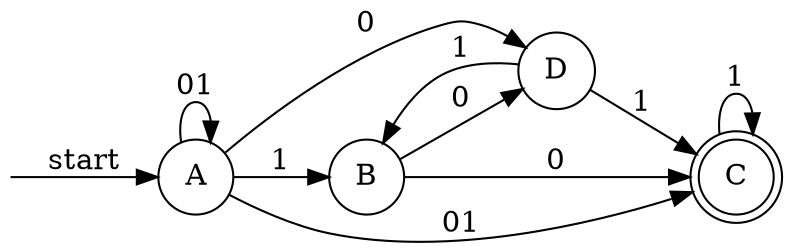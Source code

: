 #render with dot
digraph eingraph {
graph [overlap=false,start=0,rankdir=LR,order=out];
edge [len=2];
start [shape=plaintext, label="", width=0]; 
A [shape=circle];
B [shape=circle];
C [shape=doublecircle];
D [shape=circle];

start -> A [len=1, label=start];
A -> B [label=1, weight=9];
A -> A [label=01];
A -> C [label=01];
A -> D [label=0];

B -> C [label=0, weight=9];
B -> D [label=0];

C -> C [label=1];

D -> C [label=1, weight=9];
D -> B [label=1];
}

